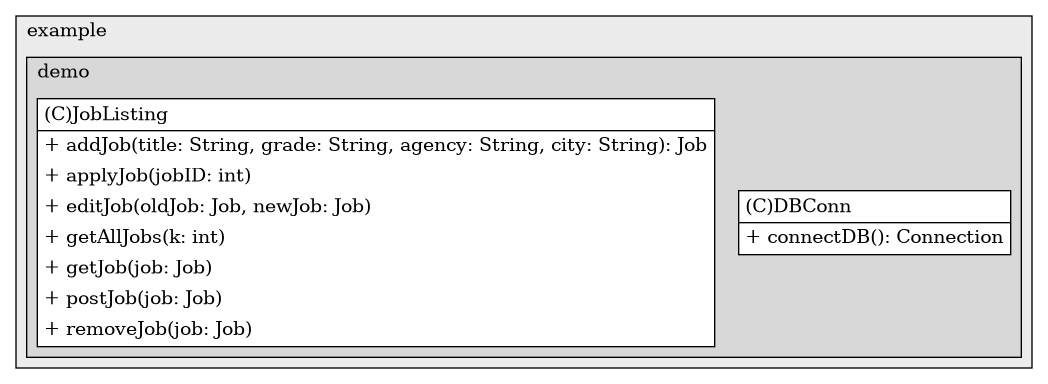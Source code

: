 @startuml

/' diagram meta data start
config=StructureConfiguration;
{
  "projectClassification": {
    "searchMode": "OpenProject", // OpenProject, AllProjects
    "includedProjects": "",
    "pathEndKeywords": "*.impl",
    "isClientPath": "",
    "isClientName": "",
    "isTestPath": "",
    "isTestName": "",
    "isMappingPath": "",
    "isMappingName": "",
    "isDataAccessPath": "",
    "isDataAccessName": "",
    "isDataStructurePath": "",
    "isDataStructureName": "",
    "isInterfaceStructuresPath": "",
    "isInterfaceStructuresName": "",
    "isEntryPointPath": "",
    "isEntryPointName": "",
    "treatFinalFieldsAsMandatory": false
  },
  "graphRestriction": {
    "classPackageExcludeFilter": "",
    "classPackageIncludeFilter": "",
    "classNameExcludeFilter": "",
    "classNameIncludeFilter": "",
    "methodNameExcludeFilter": "",
    "methodNameIncludeFilter": "",
    "removeByInheritance": "", // inheritance/annotation based filtering is done in a second step
    "removeByAnnotation": "",
    "removeByClassPackage": "", // cleanup the graph after inheritance/annotation based filtering is done
    "removeByClassName": "",
    "cutMappings": false,
    "cutEnum": true,
    "cutTests": true,
    "cutClient": true,
    "cutDataAccess": false,
    "cutInterfaceStructures": false,
    "cutDataStructures": false,
    "cutGetterAndSetter": true,
    "cutConstructors": true
  },
  "graphTraversal": {
    "forwardDepth": 6,
    "backwardDepth": 6,
    "classPackageExcludeFilter": "",
    "classPackageIncludeFilter": "",
    "classNameExcludeFilter": "",
    "classNameIncludeFilter": "",
    "methodNameExcludeFilter": "",
    "methodNameIncludeFilter": "",
    "hideMappings": false,
    "hideDataStructures": false,
    "hidePrivateMethods": true,
    "hideInterfaceCalls": true, // indirection: implementation -> interface (is hidden) -> implementation
    "onlyShowApplicationEntryPoints": false, // root node is included
    "useMethodCallsForStructureDiagram": "ForwardOnly" // ForwardOnly, BothDirections, No
  },
  "details": {
    "aggregation": "GroupByClass", // ByClass, GroupByClass, None
    "showClassGenericTypes": true,
    "showMethods": true,
    "showMethodParameterNames": true,
    "showMethodParameterTypes": true,
    "showMethodReturnType": true,
    "showPackageLevels": 2,
    "showDetailedClassStructure": true
  },
  "rootClass": "com.example.demo.JobListing",
  "extensionCallbackMethod": "" // qualified.class.name#methodName - signature: public static String method(String)
}
diagram meta data end '/



digraph g {
    rankdir="TB"
    splines=polyline
    

'nodes 
subgraph cluster_1322970774 { 
   	label=example
	labeljust=l
	fillcolor="#ececec"
	style=filled
   
   subgraph cluster_134842393 { 
   	label=demo
	labeljust=l
	fillcolor="#d8d8d8"
	style=filled
   
   DBConn813456180[
	label=<<TABLE BORDER="1" CELLBORDER="0" CELLPADDING="4" CELLSPACING="0">
<TR><TD ALIGN="LEFT" >(C)DBConn</TD></TR>
<HR/>
<TR><TD ALIGN="LEFT" >+ connectDB(): Connection</TD></TR>
</TABLE>>
	style=filled
	margin=0
	shape=plaintext
	fillcolor="#FFFFFF"
];

JobListing813456180[
	label=<<TABLE BORDER="1" CELLBORDER="0" CELLPADDING="4" CELLSPACING="0">
<TR><TD ALIGN="LEFT" >(C)JobListing</TD></TR>
<HR/>
<TR><TD ALIGN="LEFT" >+ addJob(title: String, grade: String, agency: String, city: String): Job</TD></TR>
<TR><TD ALIGN="LEFT" >+ applyJob(jobID: int)</TD></TR>
<TR><TD ALIGN="LEFT" >+ editJob(oldJob: Job, newJob: Job)</TD></TR>
<TR><TD ALIGN="LEFT" >+ getAllJobs(k: int)</TD></TR>
<TR><TD ALIGN="LEFT" >+ getJob(job: Job)</TD></TR>
<TR><TD ALIGN="LEFT" >+ postJob(job: Job)</TD></TR>
<TR><TD ALIGN="LEFT" >+ removeJob(job: Job)</TD></TR>
</TABLE>>
	style=filled
	margin=0
	shape=plaintext
	fillcolor="#FFFFFF"
];
} 
} 

'edges    

    
}
@enduml